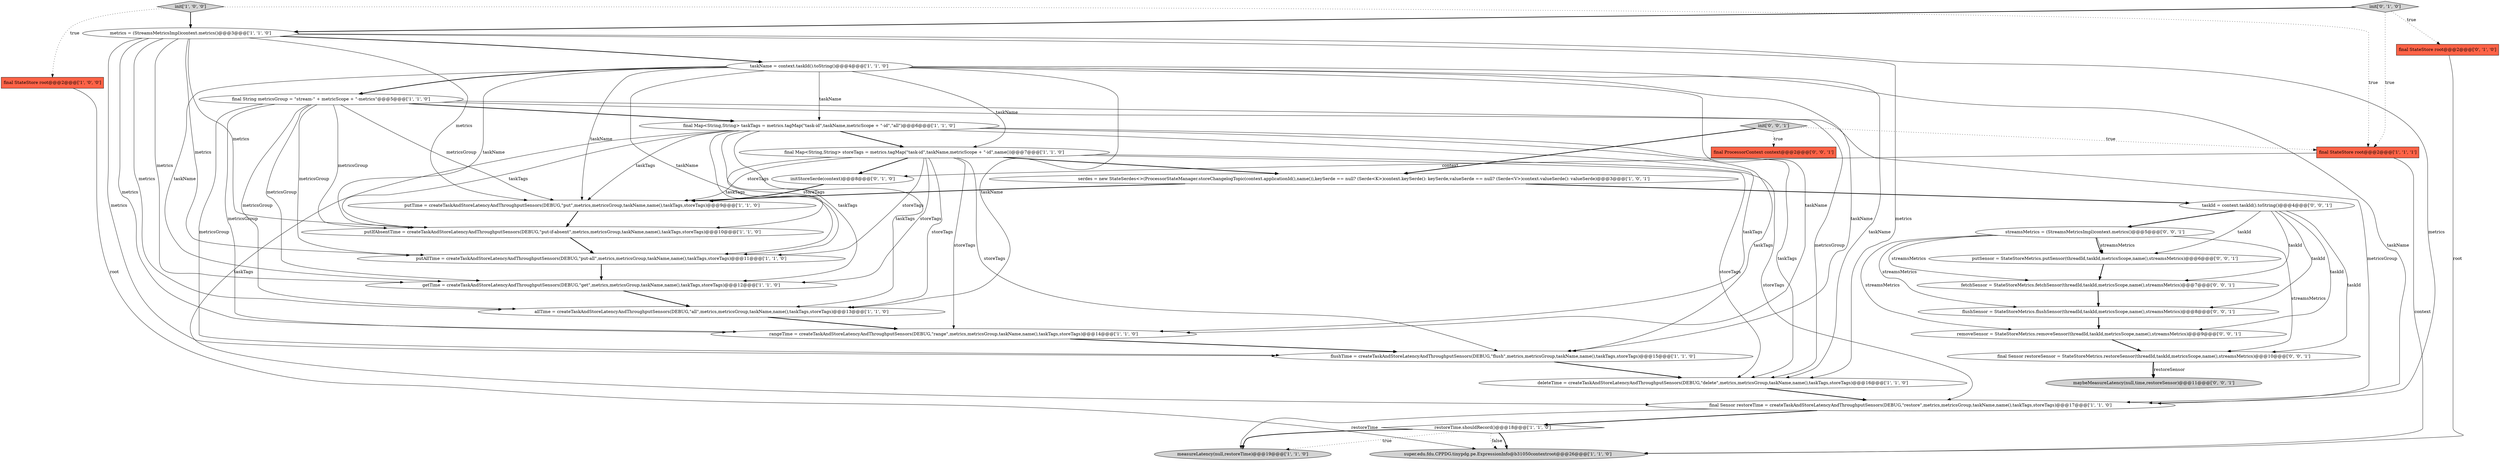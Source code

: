 digraph {
21 [style = filled, label = "initStoreSerde(context)@@@8@@@['0', '1', '0']", fillcolor = white, shape = ellipse image = "AAA0AAABBB2BBB"];
26 [style = filled, label = "final ProcessorContext context@@@2@@@['0', '0', '1']", fillcolor = tomato, shape = box image = "AAA0AAABBB3BBB"];
17 [style = filled, label = "final StateStore root@@@2@@@['1', '1', '1']", fillcolor = tomato, shape = box image = "AAA0AAABBB1BBB"];
23 [style = filled, label = "final StateStore root@@@2@@@['0', '1', '0']", fillcolor = tomato, shape = box image = "AAA0AAABBB2BBB"];
12 [style = filled, label = "restoreTime.shouldRecord()@@@18@@@['1', '1', '0']", fillcolor = white, shape = diamond image = "AAA0AAABBB1BBB"];
22 [style = filled, label = "init['0', '1', '0']", fillcolor = lightgray, shape = diamond image = "AAA0AAABBB2BBB"];
18 [style = filled, label = "final String metricsGroup = \"stream-\" + metricScope + \"-metrics\"@@@5@@@['1', '1', '0']", fillcolor = white, shape = ellipse image = "AAA0AAABBB1BBB"];
8 [style = filled, label = "putAllTime = createTaskAndStoreLatencyAndThroughputSensors(DEBUG,\"put-all\",metrics,metricsGroup,taskName,name(),taskTags,storeTags)@@@11@@@['1', '1', '0']", fillcolor = white, shape = ellipse image = "AAA0AAABBB1BBB"];
20 [style = filled, label = "deleteTime = createTaskAndStoreLatencyAndThroughputSensors(DEBUG,\"delete\",metrics,metricsGroup,taskName,name(),taskTags,storeTags)@@@16@@@['1', '1', '0']", fillcolor = white, shape = ellipse image = "AAA0AAABBB1BBB"];
4 [style = filled, label = "final Map<String,String> storeTags = metrics.tagMap(\"task-id\",taskName,metricScope + \"-id\",name())@@@7@@@['1', '1', '0']", fillcolor = white, shape = ellipse image = "AAA0AAABBB1BBB"];
2 [style = filled, label = "putIfAbsentTime = createTaskAndStoreLatencyAndThroughputSensors(DEBUG,\"put-if-absent\",metrics,metricsGroup,taskName,name(),taskTags,storeTags)@@@10@@@['1', '1', '0']", fillcolor = white, shape = ellipse image = "AAA0AAABBB1BBB"];
16 [style = filled, label = "flushTime = createTaskAndStoreLatencyAndThroughputSensors(DEBUG,\"flush\",metrics,metricsGroup,taskName,name(),taskTags,storeTags)@@@15@@@['1', '1', '0']", fillcolor = white, shape = ellipse image = "AAA0AAABBB1BBB"];
25 [style = filled, label = "final Sensor restoreSensor = StateStoreMetrics.restoreSensor(threadId,taskId,metricsScope,name(),streamsMetrics)@@@10@@@['0', '0', '1']", fillcolor = white, shape = ellipse image = "AAA0AAABBB3BBB"];
1 [style = filled, label = "final Sensor restoreTime = createTaskAndStoreLatencyAndThroughputSensors(DEBUG,\"restore\",metrics,metricsGroup,taskName,name(),taskTags,storeTags)@@@17@@@['1', '1', '0']", fillcolor = white, shape = ellipse image = "AAA0AAABBB1BBB"];
6 [style = filled, label = "metrics = (StreamsMetricsImpl)context.metrics()@@@3@@@['1', '1', '0']", fillcolor = white, shape = ellipse image = "AAA0AAABBB1BBB"];
30 [style = filled, label = "init['0', '0', '1']", fillcolor = lightgray, shape = diamond image = "AAA0AAABBB3BBB"];
31 [style = filled, label = "maybeMeasureLatency(null,time,restoreSensor)@@@11@@@['0', '0', '1']", fillcolor = lightgray, shape = ellipse image = "AAA0AAABBB3BBB"];
19 [style = filled, label = "putTime = createTaskAndStoreLatencyAndThroughputSensors(DEBUG,\"put\",metrics,metricsGroup,taskName,name(),taskTags,storeTags)@@@9@@@['1', '1', '0']", fillcolor = white, shape = ellipse image = "AAA0AAABBB1BBB"];
10 [style = filled, label = "taskName = context.taskId().toString()@@@4@@@['1', '1', '0']", fillcolor = white, shape = ellipse image = "AAA0AAABBB1BBB"];
14 [style = filled, label = "final Map<String,String> taskTags = metrics.tagMap(\"task-id\",taskName,metricScope + \"-id\",\"all\")@@@6@@@['1', '1', '0']", fillcolor = white, shape = ellipse image = "AAA0AAABBB1BBB"];
24 [style = filled, label = "putSensor = StateStoreMetrics.putSensor(threadId,taskId,metricsScope,name(),streamsMetrics)@@@6@@@['0', '0', '1']", fillcolor = white, shape = ellipse image = "AAA0AAABBB3BBB"];
27 [style = filled, label = "streamsMetrics = (StreamsMetricsImpl)context.metrics()@@@5@@@['0', '0', '1']", fillcolor = white, shape = ellipse image = "AAA0AAABBB3BBB"];
15 [style = filled, label = "serdes = new StateSerdes<>(ProcessorStateManager.storeChangelogTopic(context.applicationId(),name()),keySerde == null? (Serde<K>)context.keySerde(): keySerde,valueSerde == null? (Serde<V>)context.valueSerde(): valueSerde)@@@3@@@['1', '0', '1']", fillcolor = white, shape = ellipse image = "AAA0AAABBB1BBB"];
29 [style = filled, label = "removeSensor = StateStoreMetrics.removeSensor(threadId,taskId,metricsScope,name(),streamsMetrics)@@@9@@@['0', '0', '1']", fillcolor = white, shape = ellipse image = "AAA0AAABBB3BBB"];
32 [style = filled, label = "flushSensor = StateStoreMetrics.flushSensor(threadId,taskId,metricsScope,name(),streamsMetrics)@@@8@@@['0', '0', '1']", fillcolor = white, shape = ellipse image = "AAA0AAABBB3BBB"];
11 [style = filled, label = "final StateStore root@@@2@@@['1', '0', '0']", fillcolor = tomato, shape = box image = "AAA0AAABBB1BBB"];
33 [style = filled, label = "fetchSensor = StateStoreMetrics.fetchSensor(threadId,taskId,metricsScope,name(),streamsMetrics)@@@7@@@['0', '0', '1']", fillcolor = white, shape = ellipse image = "AAA0AAABBB3BBB"];
3 [style = filled, label = "allTime = createTaskAndStoreLatencyAndThroughputSensors(DEBUG,\"all\",metrics,metricsGroup,taskName,name(),taskTags,storeTags)@@@13@@@['1', '1', '0']", fillcolor = white, shape = ellipse image = "AAA0AAABBB1BBB"];
5 [style = filled, label = "super.edu.fdu.CPPDG.tinypdg.pe.ExpressionInfo@b31050contextroot@@@26@@@['1', '1', '0']", fillcolor = lightgray, shape = ellipse image = "AAA0AAABBB1BBB"];
13 [style = filled, label = "getTime = createTaskAndStoreLatencyAndThroughputSensors(DEBUG,\"get\",metrics,metricsGroup,taskName,name(),taskTags,storeTags)@@@12@@@['1', '1', '0']", fillcolor = white, shape = ellipse image = "AAA0AAABBB1BBB"];
0 [style = filled, label = "init['1', '0', '0']", fillcolor = lightgray, shape = diamond image = "AAA0AAABBB1BBB"];
28 [style = filled, label = "taskId = context.taskId().toString()@@@4@@@['0', '0', '1']", fillcolor = white, shape = ellipse image = "AAA0AAABBB3BBB"];
9 [style = filled, label = "measureLatency(null,restoreTime)@@@19@@@['1', '1', '0']", fillcolor = lightgray, shape = ellipse image = "AAA0AAABBB1BBB"];
7 [style = filled, label = "rangeTime = createTaskAndStoreLatencyAndThroughputSensors(DEBUG,\"range\",metrics,metricsGroup,taskName,name(),taskTags,storeTags)@@@14@@@['1', '1', '0']", fillcolor = white, shape = ellipse image = "AAA0AAABBB1BBB"];
18->3 [style = solid, label="metricsGroup"];
18->19 [style = solid, label="metricsGroup"];
28->33 [style = solid, label="taskId"];
18->2 [style = solid, label="metricsGroup"];
14->13 [style = solid, label="taskTags"];
14->20 [style = solid, label="taskTags"];
4->13 [style = solid, label="storeTags"];
12->5 [style = bold, label=""];
4->15 [style = bold, label=""];
11->5 [style = solid, label="root"];
4->7 [style = solid, label="storeTags"];
10->4 [style = solid, label="taskName"];
12->9 [style = bold, label=""];
25->31 [style = bold, label=""];
18->20 [style = solid, label="metricsGroup"];
18->13 [style = solid, label="metricsGroup"];
14->3 [style = solid, label="taskTags"];
14->16 [style = solid, label="taskTags"];
7->16 [style = bold, label=""];
1->12 [style = bold, label=""];
4->1 [style = solid, label="storeTags"];
27->33 [style = solid, label="streamsMetrics"];
14->8 [style = solid, label="taskTags"];
4->20 [style = solid, label="storeTags"];
0->11 [style = dotted, label="true"];
14->1 [style = solid, label="taskTags"];
6->1 [style = solid, label="metrics"];
22->23 [style = dotted, label="true"];
21->19 [style = bold, label=""];
4->21 [style = bold, label=""];
27->32 [style = solid, label="streamsMetrics"];
10->14 [style = solid, label="taskName"];
27->29 [style = solid, label="streamsMetrics"];
19->2 [style = bold, label=""];
6->13 [style = solid, label="metrics"];
27->24 [style = solid, label="streamsMetrics"];
18->8 [style = solid, label="metricsGroup"];
4->19 [style = solid, label="storeTags"];
27->25 [style = solid, label="streamsMetrics"];
10->7 [style = solid, label="taskName"];
3->7 [style = bold, label=""];
6->3 [style = solid, label="metrics"];
16->20 [style = bold, label=""];
10->2 [style = solid, label="taskName"];
6->2 [style = solid, label="metrics"];
14->19 [style = solid, label="taskTags"];
30->15 [style = bold, label=""];
22->6 [style = bold, label=""];
14->4 [style = bold, label=""];
10->18 [style = bold, label=""];
17->21 [style = solid, label="context"];
10->3 [style = solid, label="taskName"];
28->32 [style = solid, label="taskId"];
28->24 [style = solid, label="taskId"];
6->8 [style = solid, label="metrics"];
20->1 [style = bold, label=""];
10->1 [style = solid, label="taskName"];
15->19 [style = bold, label=""];
24->33 [style = bold, label=""];
18->16 [style = solid, label="metricsGroup"];
15->28 [style = bold, label=""];
4->16 [style = solid, label="storeTags"];
6->10 [style = bold, label=""];
33->32 [style = bold, label=""];
10->8 [style = solid, label="taskName"];
27->24 [style = bold, label=""];
10->20 [style = solid, label="taskName"];
18->7 [style = solid, label="metricsGroup"];
30->17 [style = dotted, label="true"];
4->3 [style = solid, label="storeTags"];
10->16 [style = solid, label="taskName"];
10->19 [style = solid, label="taskName"];
8->13 [style = bold, label=""];
6->19 [style = solid, label="metrics"];
4->8 [style = solid, label="storeTags"];
6->16 [style = solid, label="metrics"];
0->6 [style = bold, label=""];
29->25 [style = bold, label=""];
30->26 [style = dotted, label="true"];
4->2 [style = solid, label="storeTags"];
1->9 [style = solid, label="restoreTime"];
18->1 [style = solid, label="metricsGroup"];
12->5 [style = dotted, label="false"];
14->7 [style = solid, label="taskTags"];
32->29 [style = bold, label=""];
10->13 [style = solid, label="taskName"];
23->5 [style = solid, label="root"];
28->25 [style = solid, label="taskId"];
6->20 [style = solid, label="metrics"];
13->3 [style = bold, label=""];
17->5 [style = solid, label="context"];
14->2 [style = solid, label="taskTags"];
28->29 [style = solid, label="taskId"];
0->17 [style = dotted, label="true"];
22->17 [style = dotted, label="true"];
6->7 [style = solid, label="metrics"];
25->31 [style = solid, label="restoreSensor"];
28->27 [style = bold, label=""];
18->14 [style = bold, label=""];
2->8 [style = bold, label=""];
12->9 [style = dotted, label="true"];
}
